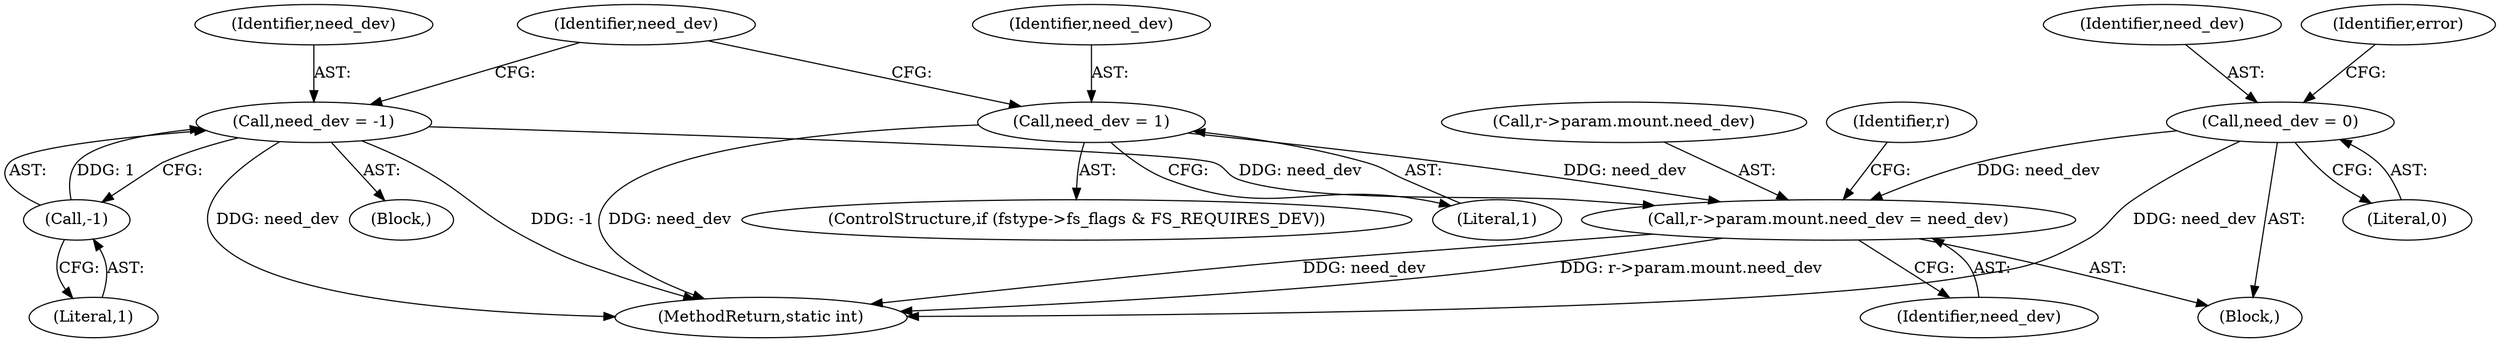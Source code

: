 digraph "0_linux_4e78c724d47e2342aa8fde61f6b8536f662f795f@pointer" {
"1000319" [label="(Call,r->param.mount.need_dev = need_dev)"];
"1000247" [label="(Call,need_dev = 1)"];
"1000222" [label="(Call,need_dev = -1)"];
"1000224" [label="(Call,-1)"];
"1000137" [label="(Call,need_dev = 0)"];
"1000327" [label="(Identifier,need_dev)"];
"1000251" [label="(Identifier,need_dev)"];
"1000224" [label="(Call,-1)"];
"1000223" [label="(Identifier,need_dev)"];
"1000247" [label="(Call,need_dev = 1)"];
"1000138" [label="(Identifier,need_dev)"];
"1000142" [label="(Identifier,error)"];
"1000319" [label="(Call,r->param.mount.need_dev = need_dev)"];
"1000221" [label="(Block,)"];
"1000137" [label="(Call,need_dev = 0)"];
"1000249" [label="(Literal,1)"];
"1000139" [label="(Literal,0)"];
"1000332" [label="(Identifier,r)"];
"1000225" [label="(Literal,1)"];
"1000222" [label="(Call,need_dev = -1)"];
"1000392" [label="(MethodReturn,static int)"];
"1000115" [label="(Block,)"];
"1000241" [label="(ControlStructure,if (fstype->fs_flags & FS_REQUIRES_DEV))"];
"1000320" [label="(Call,r->param.mount.need_dev)"];
"1000248" [label="(Identifier,need_dev)"];
"1000319" -> "1000115"  [label="AST: "];
"1000319" -> "1000327"  [label="CFG: "];
"1000320" -> "1000319"  [label="AST: "];
"1000327" -> "1000319"  [label="AST: "];
"1000332" -> "1000319"  [label="CFG: "];
"1000319" -> "1000392"  [label="DDG: need_dev"];
"1000319" -> "1000392"  [label="DDG: r->param.mount.need_dev"];
"1000247" -> "1000319"  [label="DDG: need_dev"];
"1000222" -> "1000319"  [label="DDG: need_dev"];
"1000137" -> "1000319"  [label="DDG: need_dev"];
"1000247" -> "1000241"  [label="AST: "];
"1000247" -> "1000249"  [label="CFG: "];
"1000248" -> "1000247"  [label="AST: "];
"1000249" -> "1000247"  [label="AST: "];
"1000251" -> "1000247"  [label="CFG: "];
"1000247" -> "1000392"  [label="DDG: need_dev"];
"1000222" -> "1000221"  [label="AST: "];
"1000222" -> "1000224"  [label="CFG: "];
"1000223" -> "1000222"  [label="AST: "];
"1000224" -> "1000222"  [label="AST: "];
"1000251" -> "1000222"  [label="CFG: "];
"1000222" -> "1000392"  [label="DDG: need_dev"];
"1000222" -> "1000392"  [label="DDG: -1"];
"1000224" -> "1000222"  [label="DDG: 1"];
"1000224" -> "1000225"  [label="CFG: "];
"1000225" -> "1000224"  [label="AST: "];
"1000137" -> "1000115"  [label="AST: "];
"1000137" -> "1000139"  [label="CFG: "];
"1000138" -> "1000137"  [label="AST: "];
"1000139" -> "1000137"  [label="AST: "];
"1000142" -> "1000137"  [label="CFG: "];
"1000137" -> "1000392"  [label="DDG: need_dev"];
}
